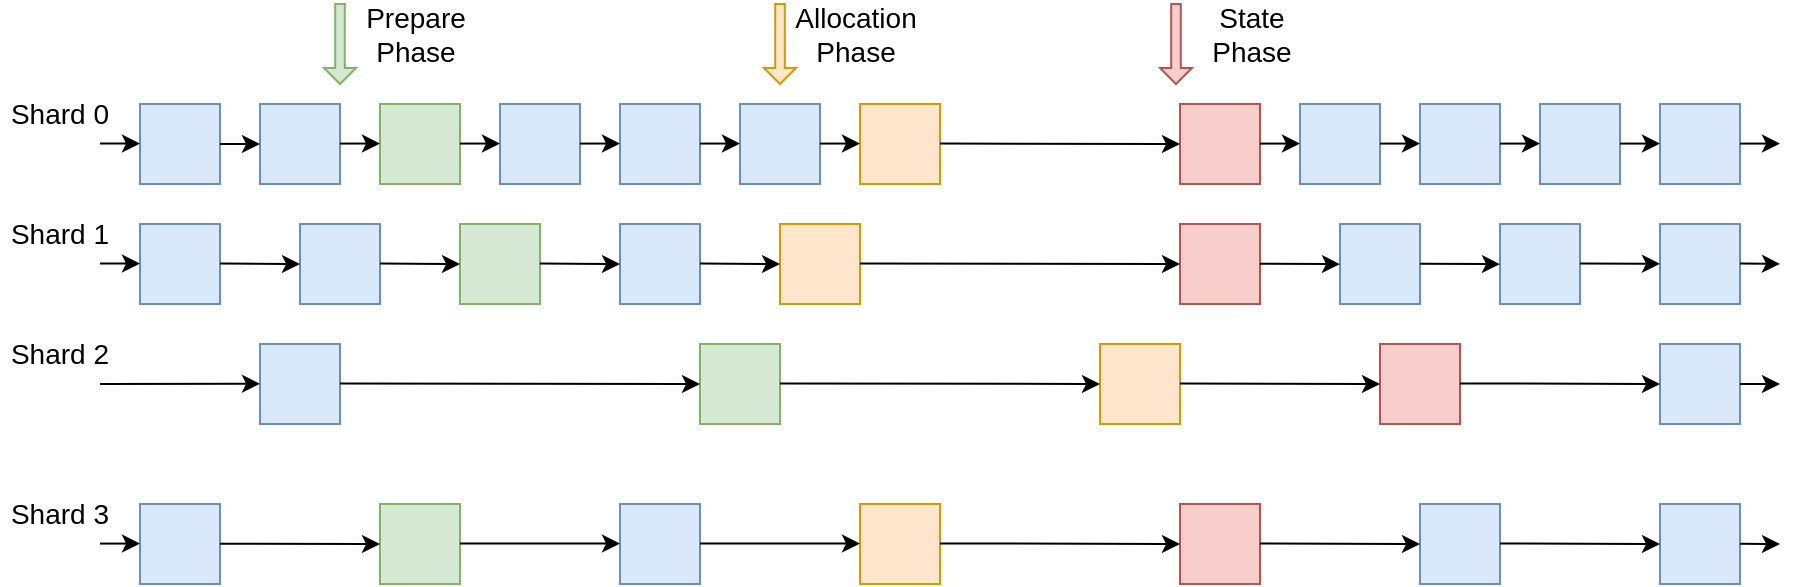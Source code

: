 <mxfile version="19.0.2" type="device"><diagram id="aDwawLosdVPCG1IDwUIe" name="第 1 页"><mxGraphModel dx="1718" dy="928" grid="1" gridSize="10" guides="1" tooltips="1" connect="1" arrows="1" fold="1" page="1" pageScale="1" pageWidth="827" pageHeight="1169" math="0" shadow="0"><root><mxCell id="0"/><mxCell id="1" parent="0"/><mxCell id="L0ZS-YPESFh29YVmnwte-36" value="" style="whiteSpace=wrap;html=1;aspect=fixed;fillColor=#d5e8d4;strokeColor=#82b366;" vertex="1" parent="1"><mxGeometry x="280" y="420" width="40" height="40" as="geometry"/></mxCell><mxCell id="L0ZS-YPESFh29YVmnwte-9" value="" style="whiteSpace=wrap;html=1;aspect=fixed;fillColor=#dae8fc;strokeColor=#6c8ebf;" vertex="1" parent="1"><mxGeometry x="120" y="360" width="40" height="40" as="geometry"/></mxCell><mxCell id="L0ZS-YPESFh29YVmnwte-10" value="" style="whiteSpace=wrap;html=1;aspect=fixed;fillColor=#dae8fc;strokeColor=#6c8ebf;" vertex="1" parent="1"><mxGeometry x="180" y="360" width="40" height="40" as="geometry"/></mxCell><mxCell id="L0ZS-YPESFh29YVmnwte-14" value="" style="whiteSpace=wrap;html=1;aspect=fixed;fillColor=#dae8fc;strokeColor=#6c8ebf;" vertex="1" parent="1"><mxGeometry x="120" y="420" width="40" height="40" as="geometry"/></mxCell><mxCell id="L0ZS-YPESFh29YVmnwte-17" value="" style="whiteSpace=wrap;html=1;aspect=fixed;fillColor=#dae8fc;strokeColor=#6c8ebf;" vertex="1" parent="1"><mxGeometry x="200" y="420" width="40" height="40" as="geometry"/></mxCell><mxCell id="L0ZS-YPESFh29YVmnwte-19" value="" style="whiteSpace=wrap;html=1;aspect=fixed;fillColor=#dae8fc;strokeColor=#6c8ebf;" vertex="1" parent="1"><mxGeometry x="120" y="560" width="40" height="40" as="geometry"/></mxCell><mxCell id="L0ZS-YPESFh29YVmnwte-20" value="" style="whiteSpace=wrap;html=1;aspect=fixed;fillColor=#d5e8d4;strokeColor=#82b366;" vertex="1" parent="1"><mxGeometry x="240" y="560" width="40" height="40" as="geometry"/></mxCell><mxCell id="L0ZS-YPESFh29YVmnwte-21" value="" style="shape=singleArrow;direction=south;whiteSpace=wrap;html=1;fillColor=#d5e8d4;strokeColor=#82b366;" vertex="1" parent="1"><mxGeometry x="212" y="310" width="16" height="40" as="geometry"/></mxCell><mxCell id="L0ZS-YPESFh29YVmnwte-22" value="" style="whiteSpace=wrap;html=1;aspect=fixed;fillColor=#d5e8d4;strokeColor=#82b366;" vertex="1" parent="1"><mxGeometry x="240" y="360" width="40" height="40" as="geometry"/></mxCell><mxCell id="L0ZS-YPESFh29YVmnwte-35" value="" style="whiteSpace=wrap;html=1;aspect=fixed;fillColor=#dae8fc;strokeColor=#6c8ebf;" vertex="1" parent="1"><mxGeometry x="180" y="480" width="40" height="40" as="geometry"/></mxCell><mxCell id="L0ZS-YPESFh29YVmnwte-38" value="" style="whiteSpace=wrap;html=1;aspect=fixed;fillColor=#dae8fc;strokeColor=#6c8ebf;" vertex="1" parent="1"><mxGeometry x="300" y="360" width="40" height="40" as="geometry"/></mxCell><mxCell id="L0ZS-YPESFh29YVmnwte-41" value="" style="whiteSpace=wrap;html=1;aspect=fixed;fillColor=#dae8fc;strokeColor=#6c8ebf;" vertex="1" parent="1"><mxGeometry x="360" y="360" width="40" height="40" as="geometry"/></mxCell><mxCell id="L0ZS-YPESFh29YVmnwte-42" value="" style="whiteSpace=wrap;html=1;aspect=fixed;fillColor=#dae8fc;strokeColor=#6c8ebf;" vertex="1" parent="1"><mxGeometry x="360" y="420" width="40" height="40" as="geometry"/></mxCell><mxCell id="L0ZS-YPESFh29YVmnwte-43" value="" style="whiteSpace=wrap;html=1;aspect=fixed;fillColor=#d5e8d4;strokeColor=#82b366;" vertex="1" parent="1"><mxGeometry x="400" y="480" width="40" height="40" as="geometry"/></mxCell><mxCell id="L0ZS-YPESFh29YVmnwte-44" value="" style="whiteSpace=wrap;html=1;aspect=fixed;fillColor=#dae8fc;strokeColor=#6c8ebf;" vertex="1" parent="1"><mxGeometry x="420" y="360" width="40" height="40" as="geometry"/></mxCell><mxCell id="L0ZS-YPESFh29YVmnwte-45" value="" style="whiteSpace=wrap;html=1;aspect=fixed;fillColor=#ffe6cc;strokeColor=#d79b00;" vertex="1" parent="1"><mxGeometry x="440" y="420" width="40" height="40" as="geometry"/></mxCell><mxCell id="L0ZS-YPESFh29YVmnwte-46" value="" style="whiteSpace=wrap;html=1;aspect=fixed;fillColor=#ffe6cc;strokeColor=#d79b00;" vertex="1" parent="1"><mxGeometry x="600" y="480" width="40" height="40" as="geometry"/></mxCell><mxCell id="L0ZS-YPESFh29YVmnwte-47" value="" style="whiteSpace=wrap;html=1;aspect=fixed;fillColor=#ffe6cc;strokeColor=#d79b00;" vertex="1" parent="1"><mxGeometry x="480" y="560" width="40" height="40" as="geometry"/></mxCell><mxCell id="L0ZS-YPESFh29YVmnwte-50" value="" style="whiteSpace=wrap;html=1;aspect=fixed;fillColor=#f8cecc;strokeColor=#b85450;" vertex="1" parent="1"><mxGeometry x="640" y="360" width="40" height="40" as="geometry"/></mxCell><mxCell id="L0ZS-YPESFh29YVmnwte-51" value="" style="whiteSpace=wrap;html=1;aspect=fixed;fillColor=#f8cecc;strokeColor=#b85450;" vertex="1" parent="1"><mxGeometry x="640" y="420" width="40" height="40" as="geometry"/></mxCell><mxCell id="L0ZS-YPESFh29YVmnwte-53" value="" style="whiteSpace=wrap;html=1;aspect=fixed;fillColor=#f8cecc;strokeColor=#b85450;" vertex="1" parent="1"><mxGeometry x="640" y="560" width="40" height="40" as="geometry"/></mxCell><mxCell id="L0ZS-YPESFh29YVmnwte-54" value="" style="whiteSpace=wrap;html=1;aspect=fixed;fillColor=#dae8fc;strokeColor=#6c8ebf;" vertex="1" parent="1"><mxGeometry x="700" y="360" width="40" height="40" as="geometry"/></mxCell><mxCell id="L0ZS-YPESFh29YVmnwte-55" value="" style="whiteSpace=wrap;html=1;aspect=fixed;fillColor=#dae8fc;strokeColor=#6c8ebf;" vertex="1" parent="1"><mxGeometry x="760" y="360" width="40" height="40" as="geometry"/></mxCell><mxCell id="L0ZS-YPESFh29YVmnwte-56" value="" style="whiteSpace=wrap;html=1;aspect=fixed;fillColor=#dae8fc;strokeColor=#6c8ebf;" vertex="1" parent="1"><mxGeometry x="820" y="360" width="40" height="40" as="geometry"/></mxCell><mxCell id="L0ZS-YPESFh29YVmnwte-57" value="" style="whiteSpace=wrap;html=1;aspect=fixed;fillColor=#dae8fc;strokeColor=#6c8ebf;" vertex="1" parent="1"><mxGeometry x="720" y="420" width="40" height="40" as="geometry"/></mxCell><mxCell id="L0ZS-YPESFh29YVmnwte-58" value="" style="whiteSpace=wrap;html=1;aspect=fixed;fillColor=#dae8fc;strokeColor=#6c8ebf;" vertex="1" parent="1"><mxGeometry x="800" y="420" width="40" height="40" as="geometry"/></mxCell><mxCell id="L0ZS-YPESFh29YVmnwte-59" value="" style="whiteSpace=wrap;html=1;aspect=fixed;fillColor=#dae8fc;strokeColor=#6c8ebf;" vertex="1" parent="1"><mxGeometry x="880" y="360" width="40" height="40" as="geometry"/></mxCell><mxCell id="L0ZS-YPESFh29YVmnwte-60" value="" style="whiteSpace=wrap;html=1;aspect=fixed;fillColor=#dae8fc;strokeColor=#6c8ebf;" vertex="1" parent="1"><mxGeometry x="880" y="420" width="40" height="40" as="geometry"/></mxCell><mxCell id="L0ZS-YPESFh29YVmnwte-61" value="" style="whiteSpace=wrap;html=1;aspect=fixed;fillColor=#f8cecc;strokeColor=#b85450;" vertex="1" parent="1"><mxGeometry x="740" y="480" width="40" height="40" as="geometry"/></mxCell><mxCell id="L0ZS-YPESFh29YVmnwte-62" value="" style="whiteSpace=wrap;html=1;aspect=fixed;fillColor=#dae8fc;strokeColor=#6c8ebf;" vertex="1" parent="1"><mxGeometry x="880" y="480" width="40" height="40" as="geometry"/></mxCell><mxCell id="L0ZS-YPESFh29YVmnwte-63" value="" style="whiteSpace=wrap;html=1;aspect=fixed;fillColor=#dae8fc;strokeColor=#6c8ebf;" vertex="1" parent="1"><mxGeometry x="760" y="560" width="40" height="40" as="geometry"/></mxCell><mxCell id="L0ZS-YPESFh29YVmnwte-65" value="" style="whiteSpace=wrap;html=1;aspect=fixed;fillColor=#dae8fc;strokeColor=#6c8ebf;" vertex="1" parent="1"><mxGeometry x="880" y="560" width="40" height="40" as="geometry"/></mxCell><mxCell id="L0ZS-YPESFh29YVmnwte-68" value="" style="whiteSpace=wrap;html=1;aspect=fixed;fillColor=#dae8fc;strokeColor=#6c8ebf;" vertex="1" parent="1"><mxGeometry x="360" y="560" width="40" height="40" as="geometry"/></mxCell><mxCell id="L0ZS-YPESFh29YVmnwte-69" value="" style="whiteSpace=wrap;html=1;aspect=fixed;fillColor=#ffe6cc;strokeColor=#d79b00;" vertex="1" parent="1"><mxGeometry x="480" y="360" width="40" height="40" as="geometry"/></mxCell><mxCell id="L0ZS-YPESFh29YVmnwte-70" value="" style="endArrow=classic;html=1;rounded=0;entryX=0;entryY=0.5;entryDx=0;entryDy=0;" edge="1" parent="1" target="L0ZS-YPESFh29YVmnwte-10"><mxGeometry width="50" height="50" relative="1" as="geometry"><mxPoint x="160" y="380" as="sourcePoint"/><mxPoint x="210" y="330" as="targetPoint"/></mxGeometry></mxCell><mxCell id="L0ZS-YPESFh29YVmnwte-71" value="" style="endArrow=classic;html=1;rounded=0;entryX=0;entryY=0.5;entryDx=0;entryDy=0;" edge="1" parent="1"><mxGeometry width="50" height="50" relative="1" as="geometry"><mxPoint x="220" y="379.78" as="sourcePoint"/><mxPoint x="240" y="379.78" as="targetPoint"/></mxGeometry></mxCell><mxCell id="L0ZS-YPESFh29YVmnwte-72" value="" style="endArrow=classic;html=1;rounded=0;entryX=0;entryY=0.5;entryDx=0;entryDy=0;" edge="1" parent="1"><mxGeometry width="50" height="50" relative="1" as="geometry"><mxPoint x="280" y="379.78" as="sourcePoint"/><mxPoint x="300" y="379.78" as="targetPoint"/></mxGeometry></mxCell><mxCell id="L0ZS-YPESFh29YVmnwte-73" value="" style="endArrow=classic;html=1;rounded=0;entryX=0;entryY=0.5;entryDx=0;entryDy=0;" edge="1" parent="1"><mxGeometry width="50" height="50" relative="1" as="geometry"><mxPoint x="340" y="379.78" as="sourcePoint"/><mxPoint x="360" y="379.78" as="targetPoint"/></mxGeometry></mxCell><mxCell id="L0ZS-YPESFh29YVmnwte-74" value="" style="endArrow=classic;html=1;rounded=0;entryX=0;entryY=0.5;entryDx=0;entryDy=0;" edge="1" parent="1"><mxGeometry width="50" height="50" relative="1" as="geometry"><mxPoint x="400" y="379.78" as="sourcePoint"/><mxPoint x="420" y="379.78" as="targetPoint"/></mxGeometry></mxCell><mxCell id="L0ZS-YPESFh29YVmnwte-75" value="" style="endArrow=classic;html=1;rounded=0;entryX=0;entryY=0.5;entryDx=0;entryDy=0;" edge="1" parent="1"><mxGeometry width="50" height="50" relative="1" as="geometry"><mxPoint x="460" y="379.78" as="sourcePoint"/><mxPoint x="480" y="379.78" as="targetPoint"/></mxGeometry></mxCell><mxCell id="L0ZS-YPESFh29YVmnwte-76" value="" style="endArrow=classic;html=1;rounded=0;entryX=0;entryY=0.5;entryDx=0;entryDy=0;" edge="1" parent="1" target="L0ZS-YPESFh29YVmnwte-50"><mxGeometry width="50" height="50" relative="1" as="geometry"><mxPoint x="520" y="379.78" as="sourcePoint"/><mxPoint x="540" y="379.78" as="targetPoint"/></mxGeometry></mxCell><mxCell id="L0ZS-YPESFh29YVmnwte-77" value="" style="endArrow=classic;html=1;rounded=0;entryX=0;entryY=0.5;entryDx=0;entryDy=0;" edge="1" parent="1"><mxGeometry width="50" height="50" relative="1" as="geometry"><mxPoint x="680" y="379.79" as="sourcePoint"/><mxPoint x="700" y="379.79" as="targetPoint"/></mxGeometry></mxCell><mxCell id="L0ZS-YPESFh29YVmnwte-78" value="" style="endArrow=classic;html=1;rounded=0;entryX=0;entryY=0.5;entryDx=0;entryDy=0;" edge="1" parent="1"><mxGeometry width="50" height="50" relative="1" as="geometry"><mxPoint x="740" y="379.79" as="sourcePoint"/><mxPoint x="760" y="379.79" as="targetPoint"/></mxGeometry></mxCell><mxCell id="L0ZS-YPESFh29YVmnwte-79" value="" style="endArrow=classic;html=1;rounded=0;entryX=0;entryY=0.5;entryDx=0;entryDy=0;" edge="1" parent="1"><mxGeometry width="50" height="50" relative="1" as="geometry"><mxPoint x="800" y="379.79" as="sourcePoint"/><mxPoint x="820" y="379.79" as="targetPoint"/></mxGeometry></mxCell><mxCell id="L0ZS-YPESFh29YVmnwte-80" value="" style="endArrow=classic;html=1;rounded=0;entryX=0;entryY=0.5;entryDx=0;entryDy=0;" edge="1" parent="1"><mxGeometry width="50" height="50" relative="1" as="geometry"><mxPoint x="860" y="379.79" as="sourcePoint"/><mxPoint x="880" y="379.79" as="targetPoint"/></mxGeometry></mxCell><mxCell id="L0ZS-YPESFh29YVmnwte-81" value="" style="endArrow=classic;html=1;rounded=0;entryX=0;entryY=0.5;entryDx=0;entryDy=0;" edge="1" parent="1"><mxGeometry width="50" height="50" relative="1" as="geometry"><mxPoint x="920" y="379.79" as="sourcePoint"/><mxPoint x="940" y="379.79" as="targetPoint"/></mxGeometry></mxCell><mxCell id="L0ZS-YPESFh29YVmnwte-83" value="" style="endArrow=classic;html=1;rounded=0;entryX=0;entryY=0.5;entryDx=0;entryDy=0;" edge="1" parent="1"><mxGeometry width="50" height="50" relative="1" as="geometry"><mxPoint x="100" y="379.75" as="sourcePoint"/><mxPoint x="120" y="379.75" as="targetPoint"/></mxGeometry></mxCell><mxCell id="L0ZS-YPESFh29YVmnwte-84" value="" style="endArrow=classic;html=1;rounded=0;entryX=0;entryY=0.5;entryDx=0;entryDy=0;" edge="1" parent="1"><mxGeometry width="50" height="50" relative="1" as="geometry"><mxPoint x="100" y="439.75" as="sourcePoint"/><mxPoint x="120" y="439.75" as="targetPoint"/></mxGeometry></mxCell><mxCell id="L0ZS-YPESFh29YVmnwte-85" value="" style="endArrow=classic;html=1;rounded=0;entryX=0;entryY=0.5;entryDx=0;entryDy=0;" edge="1" parent="1"><mxGeometry width="50" height="50" relative="1" as="geometry"><mxPoint x="100" y="500" as="sourcePoint"/><mxPoint x="180" y="499.9" as="targetPoint"/></mxGeometry></mxCell><mxCell id="L0ZS-YPESFh29YVmnwte-86" value="" style="endArrow=classic;html=1;rounded=0;entryX=0;entryY=0.5;entryDx=0;entryDy=0;" edge="1" parent="1"><mxGeometry width="50" height="50" relative="1" as="geometry"><mxPoint x="100" y="579.79" as="sourcePoint"/><mxPoint x="120" y="579.79" as="targetPoint"/></mxGeometry></mxCell><mxCell id="L0ZS-YPESFh29YVmnwte-87" value="" style="endArrow=classic;html=1;rounded=0;entryX=0;entryY=0.5;entryDx=0;entryDy=0;" edge="1" parent="1" target="L0ZS-YPESFh29YVmnwte-17"><mxGeometry width="50" height="50" relative="1" as="geometry"><mxPoint x="160" y="439.79" as="sourcePoint"/><mxPoint x="180" y="439.79" as="targetPoint"/></mxGeometry></mxCell><mxCell id="L0ZS-YPESFh29YVmnwte-88" value="" style="endArrow=classic;html=1;rounded=0;entryX=0;entryY=0.5;entryDx=0;entryDy=0;" edge="1" parent="1"><mxGeometry width="50" height="50" relative="1" as="geometry"><mxPoint x="240" y="439.79" as="sourcePoint"/><mxPoint x="280" y="440" as="targetPoint"/></mxGeometry></mxCell><mxCell id="L0ZS-YPESFh29YVmnwte-89" value="" style="endArrow=classic;html=1;rounded=0;entryX=0;entryY=0.5;entryDx=0;entryDy=0;" edge="1" parent="1"><mxGeometry width="50" height="50" relative="1" as="geometry"><mxPoint x="320" y="439.79" as="sourcePoint"/><mxPoint x="360" y="440" as="targetPoint"/></mxGeometry></mxCell><mxCell id="L0ZS-YPESFh29YVmnwte-90" value="" style="endArrow=classic;html=1;rounded=0;entryX=0;entryY=0.5;entryDx=0;entryDy=0;" edge="1" parent="1"><mxGeometry width="50" height="50" relative="1" as="geometry"><mxPoint x="400" y="439.79" as="sourcePoint"/><mxPoint x="440" y="440" as="targetPoint"/></mxGeometry></mxCell><mxCell id="L0ZS-YPESFh29YVmnwte-91" value="" style="endArrow=classic;html=1;rounded=0;entryX=0;entryY=0.5;entryDx=0;entryDy=0;" edge="1" parent="1" target="L0ZS-YPESFh29YVmnwte-51"><mxGeometry width="50" height="50" relative="1" as="geometry"><mxPoint x="480" y="439.79" as="sourcePoint"/><mxPoint x="520" y="440" as="targetPoint"/></mxGeometry></mxCell><mxCell id="L0ZS-YPESFh29YVmnwte-92" value="" style="endArrow=classic;html=1;rounded=0;entryX=0;entryY=0.5;entryDx=0;entryDy=0;" edge="1" parent="1"><mxGeometry width="50" height="50" relative="1" as="geometry"><mxPoint x="680" y="439.86" as="sourcePoint"/><mxPoint x="720" y="440.07" as="targetPoint"/></mxGeometry></mxCell><mxCell id="L0ZS-YPESFh29YVmnwte-93" value="" style="endArrow=classic;html=1;rounded=0;entryX=0;entryY=0.5;entryDx=0;entryDy=0;" edge="1" parent="1"><mxGeometry width="50" height="50" relative="1" as="geometry"><mxPoint x="760" y="439.86" as="sourcePoint"/><mxPoint x="800" y="440.07" as="targetPoint"/></mxGeometry></mxCell><mxCell id="L0ZS-YPESFh29YVmnwte-94" value="" style="endArrow=classic;html=1;rounded=0;entryX=0;entryY=0.5;entryDx=0;entryDy=0;" edge="1" parent="1"><mxGeometry width="50" height="50" relative="1" as="geometry"><mxPoint x="840" y="439.71" as="sourcePoint"/><mxPoint x="880" y="439.92" as="targetPoint"/></mxGeometry></mxCell><mxCell id="L0ZS-YPESFh29YVmnwte-95" value="" style="endArrow=classic;html=1;rounded=0;" edge="1" parent="1"><mxGeometry width="50" height="50" relative="1" as="geometry"><mxPoint x="920" y="439.71" as="sourcePoint"/><mxPoint x="940" y="440" as="targetPoint"/></mxGeometry></mxCell><mxCell id="L0ZS-YPESFh29YVmnwte-96" value="" style="endArrow=classic;html=1;rounded=0;entryX=0;entryY=0.5;entryDx=0;entryDy=0;" edge="1" parent="1" target="L0ZS-YPESFh29YVmnwte-20"><mxGeometry width="50" height="50" relative="1" as="geometry"><mxPoint x="160" y="579.9" as="sourcePoint"/><mxPoint x="180" y="579.9" as="targetPoint"/></mxGeometry></mxCell><mxCell id="L0ZS-YPESFh29YVmnwte-97" value="" style="endArrow=classic;html=1;rounded=0;entryX=0;entryY=0.5;entryDx=0;entryDy=0;" edge="1" parent="1"><mxGeometry width="50" height="50" relative="1" as="geometry"><mxPoint x="280" y="579.71" as="sourcePoint"/><mxPoint x="360" y="579.81" as="targetPoint"/></mxGeometry></mxCell><mxCell id="L0ZS-YPESFh29YVmnwte-98" value="" style="endArrow=classic;html=1;rounded=0;entryX=0;entryY=0.5;entryDx=0;entryDy=0;" edge="1" parent="1"><mxGeometry width="50" height="50" relative="1" as="geometry"><mxPoint x="400" y="579.71" as="sourcePoint"/><mxPoint x="480" y="579.81" as="targetPoint"/></mxGeometry></mxCell><mxCell id="L0ZS-YPESFh29YVmnwte-99" value="" style="endArrow=classic;html=1;rounded=0;entryX=0;entryY=0.5;entryDx=0;entryDy=0;" edge="1" parent="1" target="L0ZS-YPESFh29YVmnwte-53"><mxGeometry width="50" height="50" relative="1" as="geometry"><mxPoint x="520" y="579.71" as="sourcePoint"/><mxPoint x="600" y="579.81" as="targetPoint"/></mxGeometry></mxCell><mxCell id="L0ZS-YPESFh29YVmnwte-100" value="" style="endArrow=classic;html=1;rounded=0;" edge="1" parent="1"><mxGeometry width="50" height="50" relative="1" as="geometry"><mxPoint x="680" y="579.71" as="sourcePoint"/><mxPoint x="760" y="580" as="targetPoint"/></mxGeometry></mxCell><mxCell id="L0ZS-YPESFh29YVmnwte-101" value="" style="endArrow=classic;html=1;rounded=0;" edge="1" parent="1"><mxGeometry width="50" height="50" relative="1" as="geometry"><mxPoint x="800" y="579.71" as="sourcePoint"/><mxPoint x="880" y="580" as="targetPoint"/></mxGeometry></mxCell><mxCell id="L0ZS-YPESFh29YVmnwte-102" value="" style="endArrow=classic;html=1;rounded=0;" edge="1" parent="1"><mxGeometry width="50" height="50" relative="1" as="geometry"><mxPoint x="920" y="500" as="sourcePoint"/><mxPoint x="940" y="500" as="targetPoint"/></mxGeometry></mxCell><mxCell id="L0ZS-YPESFh29YVmnwte-103" value="" style="endArrow=classic;html=1;rounded=0;" edge="1" parent="1"><mxGeometry width="50" height="50" relative="1" as="geometry"><mxPoint x="920" y="579.89" as="sourcePoint"/><mxPoint x="940" y="580" as="targetPoint"/></mxGeometry></mxCell><mxCell id="L0ZS-YPESFh29YVmnwte-104" value="" style="endArrow=classic;html=1;rounded=0;entryX=0;entryY=0.5;entryDx=0;entryDy=0;" edge="1" parent="1" target="L0ZS-YPESFh29YVmnwte-43"><mxGeometry width="50" height="50" relative="1" as="geometry"><mxPoint x="220" y="499.71" as="sourcePoint"/><mxPoint x="380" y="499.92" as="targetPoint"/></mxGeometry></mxCell><mxCell id="L0ZS-YPESFh29YVmnwte-105" value="" style="endArrow=classic;html=1;rounded=0;" edge="1" parent="1"><mxGeometry width="50" height="50" relative="1" as="geometry"><mxPoint x="440" y="499.71" as="sourcePoint"/><mxPoint x="600" y="500" as="targetPoint"/></mxGeometry></mxCell><mxCell id="L0ZS-YPESFh29YVmnwte-106" value="" style="endArrow=classic;html=1;rounded=0;" edge="1" parent="1"><mxGeometry width="50" height="50" relative="1" as="geometry"><mxPoint x="640" y="499.71" as="sourcePoint"/><mxPoint x="740" y="500" as="targetPoint"/></mxGeometry></mxCell><mxCell id="L0ZS-YPESFh29YVmnwte-107" value="" style="endArrow=classic;html=1;rounded=0;entryX=0;entryY=0.5;entryDx=0;entryDy=0;" edge="1" parent="1" target="L0ZS-YPESFh29YVmnwte-62"><mxGeometry width="50" height="50" relative="1" as="geometry"><mxPoint x="780" y="499.71" as="sourcePoint"/><mxPoint x="870" y="500" as="targetPoint"/></mxGeometry></mxCell><mxCell id="L0ZS-YPESFh29YVmnwte-108" value="" style="shape=singleArrow;direction=south;whiteSpace=wrap;html=1;fillColor=#ffe6cc;strokeColor=#d79b00;" vertex="1" parent="1"><mxGeometry x="432" y="310" width="16" height="40" as="geometry"/></mxCell><mxCell id="L0ZS-YPESFh29YVmnwte-109" value="" style="shape=singleArrow;direction=south;whiteSpace=wrap;html=1;fillColor=#f8cecc;strokeColor=#b85450;" vertex="1" parent="1"><mxGeometry x="630" y="310" width="16" height="40" as="geometry"/></mxCell><mxCell id="L0ZS-YPESFh29YVmnwte-111" value="Prepare Phase" style="text;html=1;strokeColor=none;fillColor=none;align=center;verticalAlign=middle;whiteSpace=wrap;rounded=0;dashed=1;opacity=50;fontSize=14;" vertex="1" parent="1"><mxGeometry x="228" y="310" width="60" height="30" as="geometry"/></mxCell><mxCell id="L0ZS-YPESFh29YVmnwte-112" value="Allocation Phase" style="text;html=1;strokeColor=none;fillColor=none;align=center;verticalAlign=middle;whiteSpace=wrap;rounded=0;dashed=1;opacity=50;fontSize=14;" vertex="1" parent="1"><mxGeometry x="448" y="310" width="60" height="30" as="geometry"/></mxCell><mxCell id="L0ZS-YPESFh29YVmnwte-113" value="State Phase" style="text;html=1;strokeColor=none;fillColor=none;align=center;verticalAlign=middle;whiteSpace=wrap;rounded=0;dashed=1;opacity=50;fontSize=14;" vertex="1" parent="1"><mxGeometry x="646" y="310" width="60" height="30" as="geometry"/></mxCell><mxCell id="L0ZS-YPESFh29YVmnwte-114" value="Shard 0" style="text;html=1;strokeColor=none;fillColor=none;align=center;verticalAlign=middle;whiteSpace=wrap;rounded=0;dashed=1;opacity=50;fontSize=14;" vertex="1" parent="1"><mxGeometry x="50" y="350" width="60" height="30" as="geometry"/></mxCell><mxCell id="L0ZS-YPESFh29YVmnwte-115" value="Shard 1" style="text;html=1;strokeColor=none;fillColor=none;align=center;verticalAlign=middle;whiteSpace=wrap;rounded=0;dashed=1;opacity=50;fontSize=14;" vertex="1" parent="1"><mxGeometry x="50" y="410" width="60" height="30" as="geometry"/></mxCell><mxCell id="L0ZS-YPESFh29YVmnwte-116" value="Shard 2" style="text;html=1;strokeColor=none;fillColor=none;align=center;verticalAlign=middle;whiteSpace=wrap;rounded=0;dashed=1;opacity=50;fontSize=14;" vertex="1" parent="1"><mxGeometry x="50" y="470" width="60" height="30" as="geometry"/></mxCell><mxCell id="L0ZS-YPESFh29YVmnwte-117" value="Shard 3" style="text;html=1;strokeColor=none;fillColor=none;align=center;verticalAlign=middle;whiteSpace=wrap;rounded=0;dashed=1;opacity=50;fontSize=14;" vertex="1" parent="1"><mxGeometry x="50" y="550" width="60" height="30" as="geometry"/></mxCell></root></mxGraphModel></diagram></mxfile>
